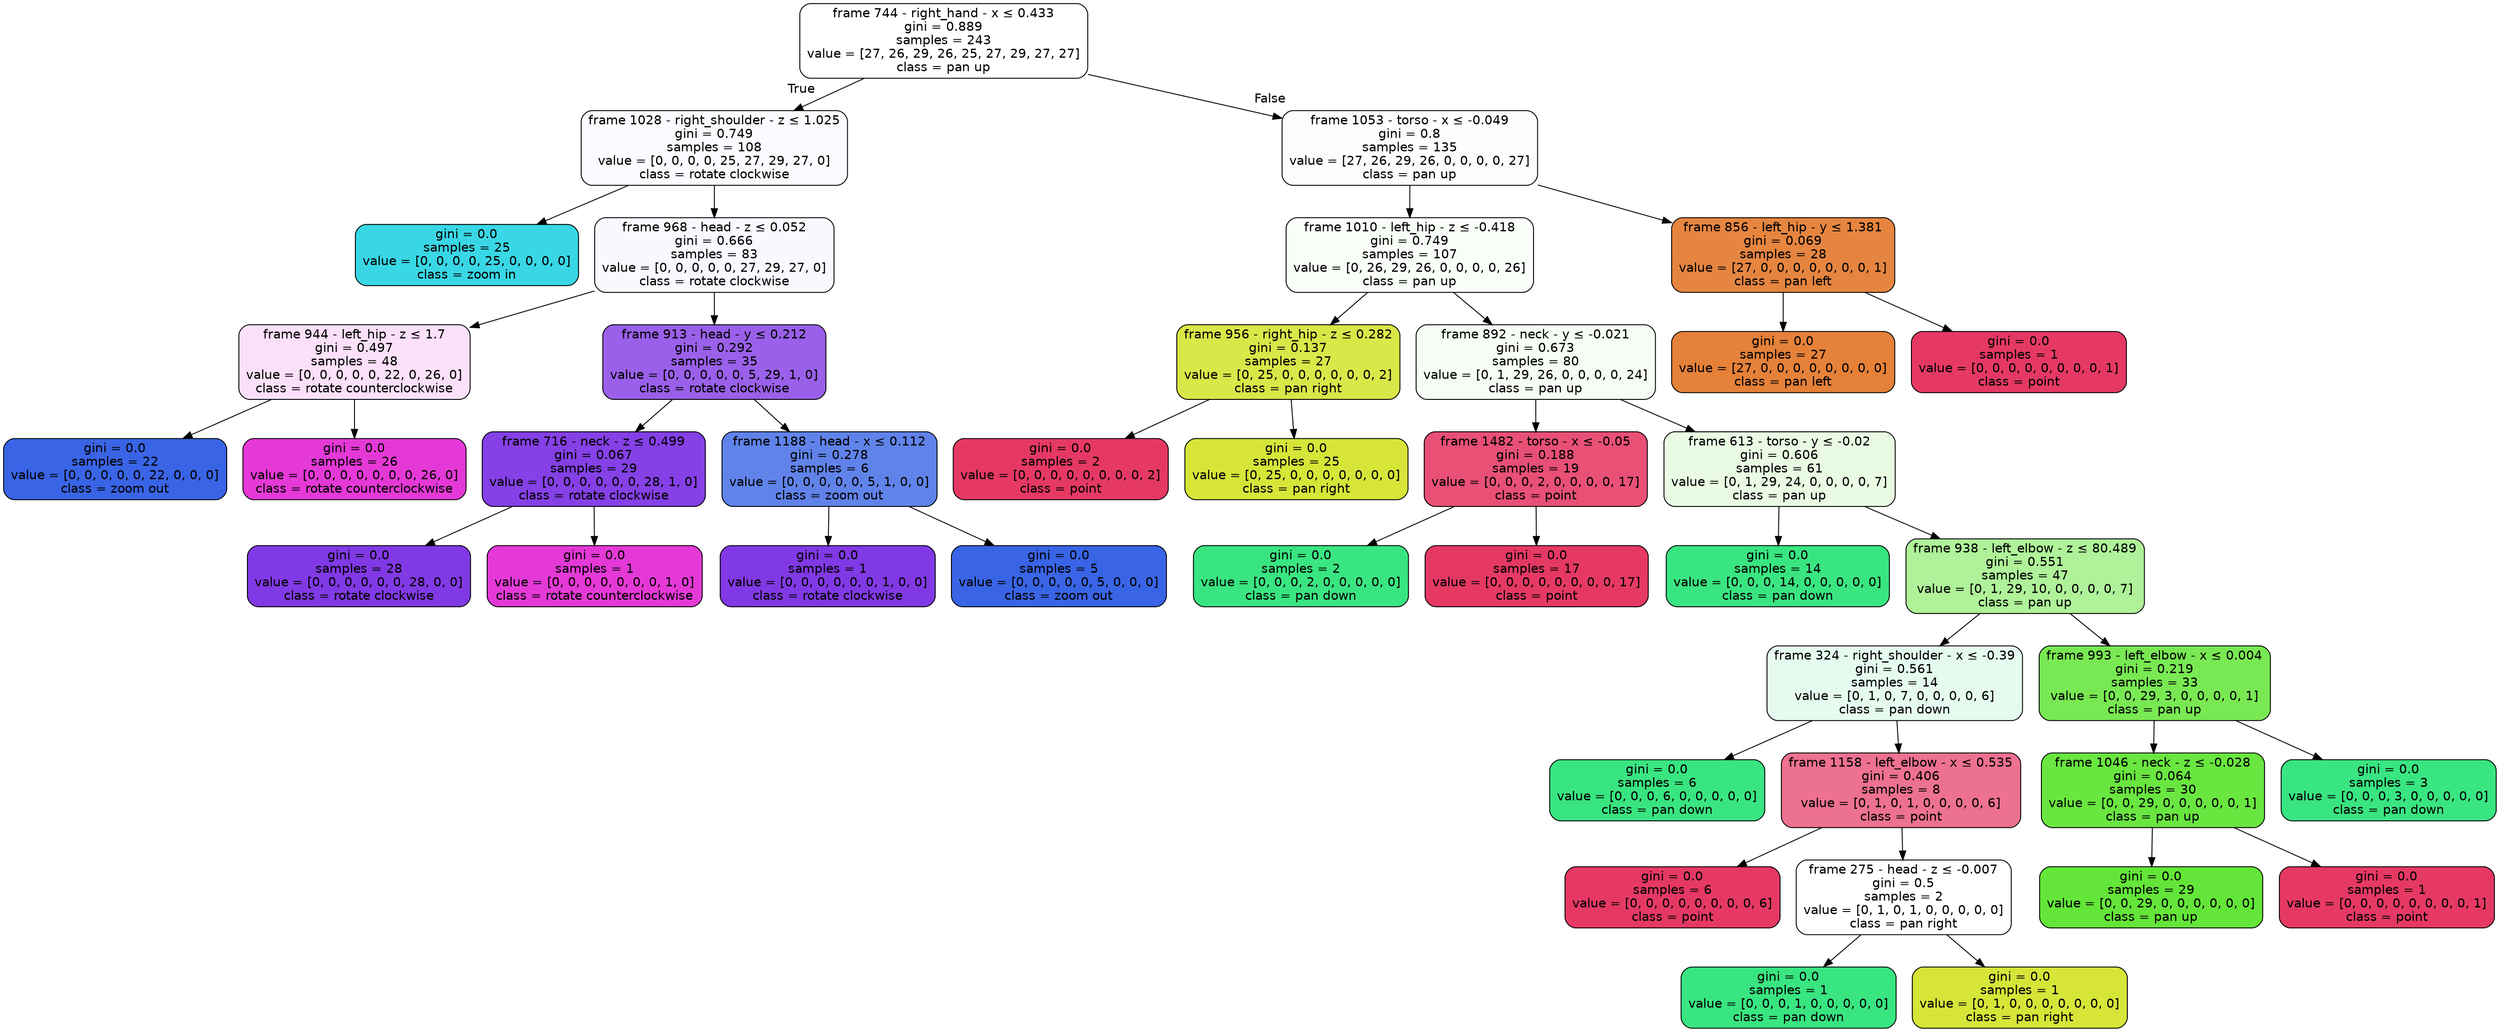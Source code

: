 digraph Tree {
node [shape=box, style="filled, rounded", color="black", fontname=helvetica] ;
edge [fontname=helvetica] ;
0 [label=<frame 744 - right_hand - x &le; 0.433<br/>gini = 0.889<br/>samples = 243<br/>value = [27, 26, 29, 26, 25, 27, 29, 27, 27]<br/>class = pan up>, fillcolor="#64e53900"] ;
1 [label=<frame 1028 - right_shoulder - z &le; 1.025<br/>gini = 0.749<br/>samples = 108<br/>value = [0, 0, 0, 0, 25, 27, 29, 27, 0]<br/>class = rotate clockwise>, fillcolor="#8139e506"] ;
0 -> 1 [labeldistance=2.5, labelangle=45, headlabel="True"] ;
2 [label=<gini = 0.0<br/>samples = 25<br/>value = [0, 0, 0, 0, 25, 0, 0, 0, 0]<br/>class = zoom in>, fillcolor="#39d7e5ff"] ;
1 -> 2 ;
3 [label=<frame 968 - head - z &le; 0.052<br/>gini = 0.666<br/>samples = 83<br/>value = [0, 0, 0, 0, 0, 27, 29, 27, 0]<br/>class = rotate clockwise>, fillcolor="#8139e509"] ;
1 -> 3 ;
4 [label=<frame 944 - left_hip - z &le; 1.7<br/>gini = 0.497<br/>samples = 48<br/>value = [0, 0, 0, 0, 0, 22, 0, 26, 0]<br/>class = rotate counterclockwise>, fillcolor="#e539d727"] ;
3 -> 4 ;
5 [label=<gini = 0.0<br/>samples = 22<br/>value = [0, 0, 0, 0, 0, 22, 0, 0, 0]<br/>class = zoom out>, fillcolor="#3964e5ff"] ;
4 -> 5 ;
6 [label=<gini = 0.0<br/>samples = 26<br/>value = [0, 0, 0, 0, 0, 0, 0, 26, 0]<br/>class = rotate counterclockwise>, fillcolor="#e539d7ff"] ;
4 -> 6 ;
7 [label=<frame 913 - head - y &le; 0.212<br/>gini = 0.292<br/>samples = 35<br/>value = [0, 0, 0, 0, 0, 5, 29, 1, 0]<br/>class = rotate clockwise>, fillcolor="#8139e5cc"] ;
3 -> 7 ;
8 [label=<frame 716 - neck - z &le; 0.499<br/>gini = 0.067<br/>samples = 29<br/>value = [0, 0, 0, 0, 0, 0, 28, 1, 0]<br/>class = rotate clockwise>, fillcolor="#8139e5f6"] ;
7 -> 8 ;
9 [label=<gini = 0.0<br/>samples = 28<br/>value = [0, 0, 0, 0, 0, 0, 28, 0, 0]<br/>class = rotate clockwise>, fillcolor="#8139e5ff"] ;
8 -> 9 ;
10 [label=<gini = 0.0<br/>samples = 1<br/>value = [0, 0, 0, 0, 0, 0, 0, 1, 0]<br/>class = rotate counterclockwise>, fillcolor="#e539d7ff"] ;
8 -> 10 ;
11 [label=<frame 1188 - head - x &le; 0.112<br/>gini = 0.278<br/>samples = 6<br/>value = [0, 0, 0, 0, 0, 5, 1, 0, 0]<br/>class = zoom out>, fillcolor="#3964e5cc"] ;
7 -> 11 ;
12 [label=<gini = 0.0<br/>samples = 1<br/>value = [0, 0, 0, 0, 0, 0, 1, 0, 0]<br/>class = rotate clockwise>, fillcolor="#8139e5ff"] ;
11 -> 12 ;
13 [label=<gini = 0.0<br/>samples = 5<br/>value = [0, 0, 0, 0, 0, 5, 0, 0, 0]<br/>class = zoom out>, fillcolor="#3964e5ff"] ;
11 -> 13 ;
14 [label=<frame 1053 - torso - x &le; -0.049<br/>gini = 0.8<br/>samples = 135<br/>value = [27, 26, 29, 26, 0, 0, 0, 0, 27]<br/>class = pan up>, fillcolor="#64e53905"] ;
0 -> 14 [labeldistance=2.5, labelangle=-45, headlabel="False"] ;
15 [label=<frame 1010 - left_hip - z &le; -0.418<br/>gini = 0.749<br/>samples = 107<br/>value = [0, 26, 29, 26, 0, 0, 0, 0, 26]<br/>class = pan up>, fillcolor="#64e53909"] ;
14 -> 15 ;
16 [label=<frame 956 - right_hip - z &le; 0.282<br/>gini = 0.137<br/>samples = 27<br/>value = [0, 25, 0, 0, 0, 0, 0, 0, 2]<br/>class = pan right>, fillcolor="#d7e539eb"] ;
15 -> 16 ;
17 [label=<gini = 0.0<br/>samples = 2<br/>value = [0, 0, 0, 0, 0, 0, 0, 0, 2]<br/>class = point>, fillcolor="#e53964ff"] ;
16 -> 17 ;
18 [label=<gini = 0.0<br/>samples = 25<br/>value = [0, 25, 0, 0, 0, 0, 0, 0, 0]<br/>class = pan right>, fillcolor="#d7e539ff"] ;
16 -> 18 ;
19 [label=<frame 892 - neck - y &le; -0.021<br/>gini = 0.673<br/>samples = 80<br/>value = [0, 1, 29, 26, 0, 0, 0, 0, 24]<br/>class = pan up>, fillcolor="#64e5390e"] ;
15 -> 19 ;
20 [label=<frame 1482 - torso - x &le; -0.05<br/>gini = 0.188<br/>samples = 19<br/>value = [0, 0, 0, 2, 0, 0, 0, 0, 17]<br/>class = point>, fillcolor="#e53964e1"] ;
19 -> 20 ;
21 [label=<gini = 0.0<br/>samples = 2<br/>value = [0, 0, 0, 2, 0, 0, 0, 0, 0]<br/>class = pan down>, fillcolor="#39e581ff"] ;
20 -> 21 ;
22 [label=<gini = 0.0<br/>samples = 17<br/>value = [0, 0, 0, 0, 0, 0, 0, 0, 17]<br/>class = point>, fillcolor="#e53964ff"] ;
20 -> 22 ;
23 [label=<frame 613 - torso - y &le; -0.02<br/>gini = 0.606<br/>samples = 61<br/>value = [0, 1, 29, 24, 0, 0, 0, 0, 7]<br/>class = pan up>, fillcolor="#64e53922"] ;
19 -> 23 ;
24 [label=<gini = 0.0<br/>samples = 14<br/>value = [0, 0, 0, 14, 0, 0, 0, 0, 0]<br/>class = pan down>, fillcolor="#39e581ff"] ;
23 -> 24 ;
25 [label=<frame 938 - left_elbow - z &le; 80.489<br/>gini = 0.551<br/>samples = 47<br/>value = [0, 1, 29, 10, 0, 0, 0, 0, 7]<br/>class = pan up>, fillcolor="#64e53983"] ;
23 -> 25 ;
26 [label=<frame 324 - right_shoulder - x &le; -0.39<br/>gini = 0.561<br/>samples = 14<br/>value = [0, 1, 0, 7, 0, 0, 0, 0, 6]<br/>class = pan down>, fillcolor="#39e58120"] ;
25 -> 26 ;
27 [label=<gini = 0.0<br/>samples = 6<br/>value = [0, 0, 0, 6, 0, 0, 0, 0, 0]<br/>class = pan down>, fillcolor="#39e581ff"] ;
26 -> 27 ;
28 [label=<frame 1158 - left_elbow - x &le; 0.535<br/>gini = 0.406<br/>samples = 8<br/>value = [0, 1, 0, 1, 0, 0, 0, 0, 6]<br/>class = point>, fillcolor="#e53964b6"] ;
26 -> 28 ;
29 [label=<gini = 0.0<br/>samples = 6<br/>value = [0, 0, 0, 0, 0, 0, 0, 0, 6]<br/>class = point>, fillcolor="#e53964ff"] ;
28 -> 29 ;
30 [label=<frame 275 - head - z &le; -0.007<br/>gini = 0.5<br/>samples = 2<br/>value = [0, 1, 0, 1, 0, 0, 0, 0, 0]<br/>class = pan right>, fillcolor="#d7e53900"] ;
28 -> 30 ;
31 [label=<gini = 0.0<br/>samples = 1<br/>value = [0, 0, 0, 1, 0, 0, 0, 0, 0]<br/>class = pan down>, fillcolor="#39e581ff"] ;
30 -> 31 ;
32 [label=<gini = 0.0<br/>samples = 1<br/>value = [0, 1, 0, 0, 0, 0, 0, 0, 0]<br/>class = pan right>, fillcolor="#d7e539ff"] ;
30 -> 32 ;
33 [label=<frame 993 - left_elbow - x &le; 0.004<br/>gini = 0.219<br/>samples = 33<br/>value = [0, 0, 29, 3, 0, 0, 0, 0, 1]<br/>class = pan up>, fillcolor="#64e539dd"] ;
25 -> 33 ;
34 [label=<frame 1046 - neck - z &le; -0.028<br/>gini = 0.064<br/>samples = 30<br/>value = [0, 0, 29, 0, 0, 0, 0, 0, 1]<br/>class = pan up>, fillcolor="#64e539f6"] ;
33 -> 34 ;
35 [label=<gini = 0.0<br/>samples = 29<br/>value = [0, 0, 29, 0, 0, 0, 0, 0, 0]<br/>class = pan up>, fillcolor="#64e539ff"] ;
34 -> 35 ;
36 [label=<gini = 0.0<br/>samples = 1<br/>value = [0, 0, 0, 0, 0, 0, 0, 0, 1]<br/>class = point>, fillcolor="#e53964ff"] ;
34 -> 36 ;
37 [label=<gini = 0.0<br/>samples = 3<br/>value = [0, 0, 0, 3, 0, 0, 0, 0, 0]<br/>class = pan down>, fillcolor="#39e581ff"] ;
33 -> 37 ;
38 [label=<frame 856 - left_hip - y &le; 1.381<br/>gini = 0.069<br/>samples = 28<br/>value = [27, 0, 0, 0, 0, 0, 0, 0, 1]<br/>class = pan left>, fillcolor="#e58139f6"] ;
14 -> 38 ;
39 [label=<gini = 0.0<br/>samples = 27<br/>value = [27, 0, 0, 0, 0, 0, 0, 0, 0]<br/>class = pan left>, fillcolor="#e58139ff"] ;
38 -> 39 ;
40 [label=<gini = 0.0<br/>samples = 1<br/>value = [0, 0, 0, 0, 0, 0, 0, 0, 1]<br/>class = point>, fillcolor="#e53964ff"] ;
38 -> 40 ;
}